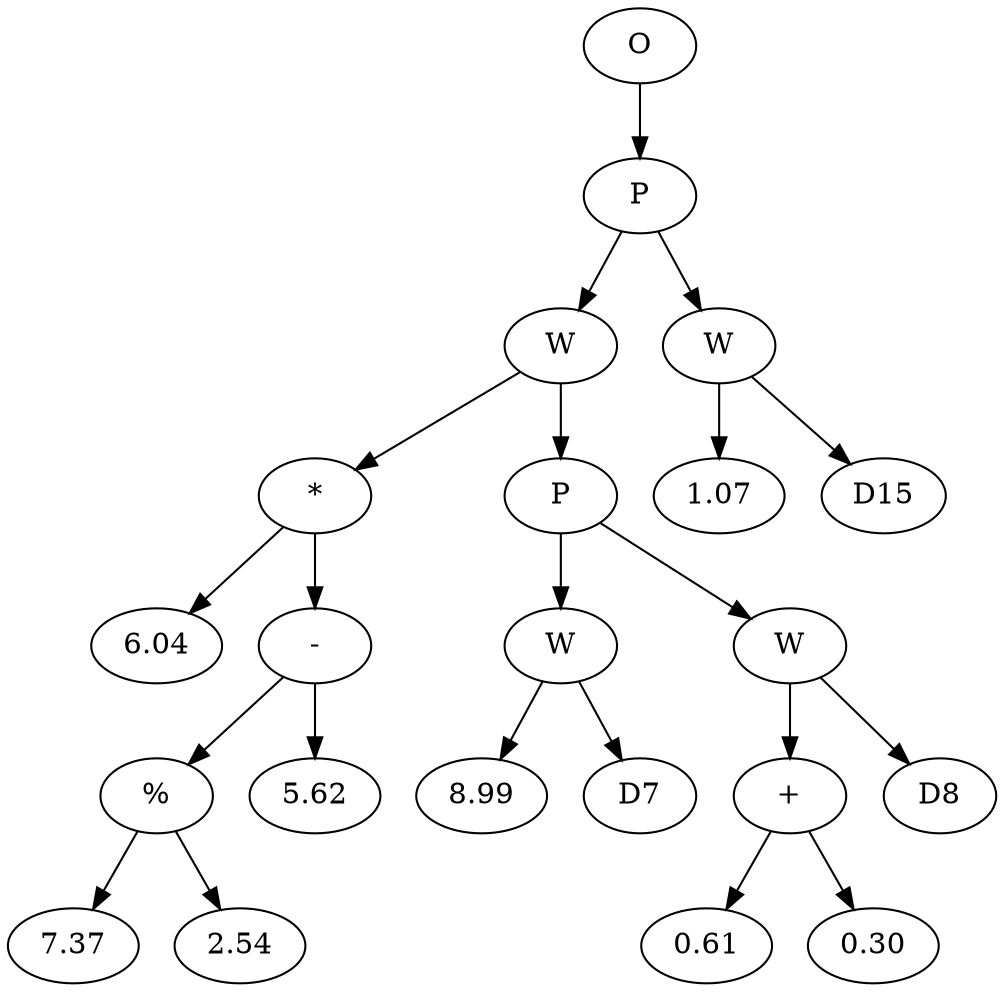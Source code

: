 // Tree
digraph {
	5810948 [label=O]
	5810949 [label=P]
	5810948 -> 5810949
	5810950 [label=W]
	5810949 -> 5810950
	5810951 [label="*"]
	5810950 -> 5810951
	5810952 [label=6.04]
	5810951 -> 5810952
	5810953 [label="-"]
	5810951 -> 5810953
	5810954 [label="%"]
	5810953 -> 5810954
	5810955 [label=7.37]
	5810954 -> 5810955
	5810956 [label=2.54]
	5810954 -> 5810956
	5810957 [label=5.62]
	5810953 -> 5810957
	5810958 [label=P]
	5810950 -> 5810958
	5810959 [label=W]
	5810958 -> 5810959
	5810960 [label=8.99]
	5810959 -> 5810960
	5810961 [label=D7]
	5810959 -> 5810961
	5810962 [label=W]
	5810958 -> 5810962
	5810963 [label="+"]
	5810962 -> 5810963
	5810964 [label=0.61]
	5810963 -> 5810964
	5810965 [label=0.30]
	5810963 -> 5810965
	5810966 [label=D8]
	5810962 -> 5810966
	5810967 [label=W]
	5810949 -> 5810967
	5810968 [label=1.07]
	5810967 -> 5810968
	5810969 [label=D15]
	5810967 -> 5810969
}

